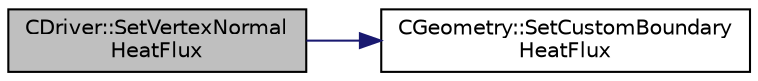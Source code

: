 digraph "CDriver::SetVertexNormalHeatFlux"
{
 // LATEX_PDF_SIZE
  edge [fontname="Helvetica",fontsize="10",labelfontname="Helvetica",labelfontsize="10"];
  node [fontname="Helvetica",fontsize="10",shape=record];
  rankdir="LR";
  Node1 [label="CDriver::SetVertexNormal\lHeatFlux",height=0.2,width=0.4,color="black", fillcolor="grey75", style="filled", fontcolor="black",tooltip="Set the wall normal component of the heat flux at a vertex on a specified marker."];
  Node1 -> Node2 [color="midnightblue",fontsize="10",style="solid",fontname="Helvetica"];
  Node2 [label="CGeometry::SetCustomBoundary\lHeatFlux",height=0.2,width=0.4,color="black", fillcolor="white", style="filled",URL="$classCGeometry.html#a2a8a42817d8eab4b932b78e02fed9154",tooltip="Set the value of the customized normal heat flux at a specified vertex on a specified marker."];
}
